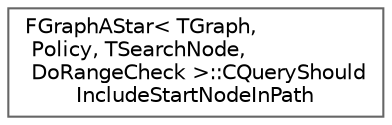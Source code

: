 digraph "Graphical Class Hierarchy"
{
 // INTERACTIVE_SVG=YES
 // LATEX_PDF_SIZE
  bgcolor="transparent";
  edge [fontname=Helvetica,fontsize=10,labelfontname=Helvetica,labelfontsize=10];
  node [fontname=Helvetica,fontsize=10,shape=box,height=0.2,width=0.4];
  rankdir="LR";
  Node0 [id="Node000000",label="FGraphAStar\< TGraph,\l Policy, TSearchNode,\l DoRangeCheck \>::CQueryShould\lIncludeStartNodeInPath",height=0.2,width=0.4,color="grey40", fillcolor="white", style="filled",URL="$d6/d20/structFGraphAStar_1_1CQueryShouldIncludeStartNodeInPath.html",tooltip=" "];
}
